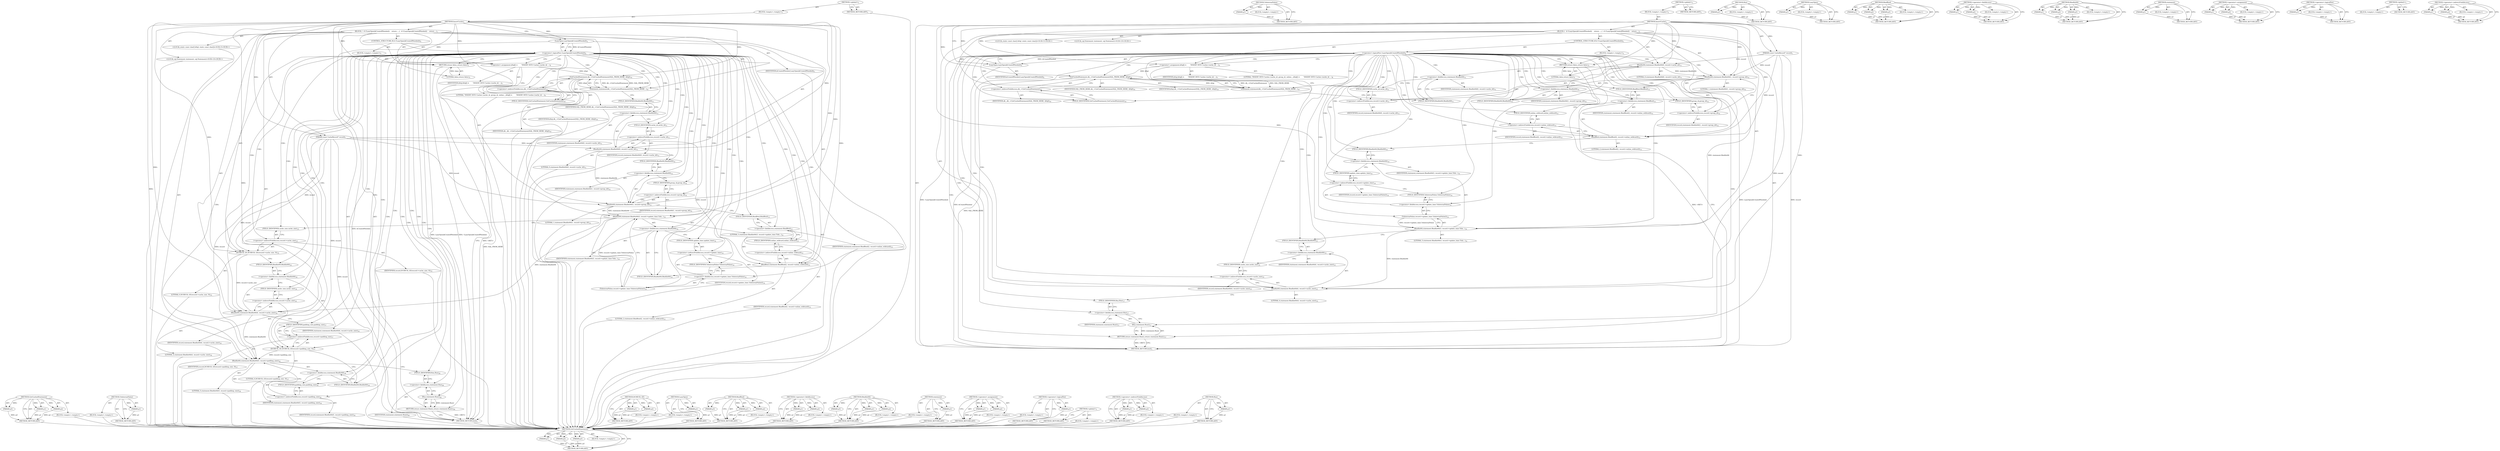 digraph "Run" {
vulnerable_124 [label=<(METHOD,GetCachedStatement)>];
vulnerable_125 [label=<(PARAM,p1)>];
vulnerable_126 [label=<(PARAM,p2)>];
vulnerable_127 [label=<(PARAM,p3)>];
vulnerable_128 [label=<(BLOCK,&lt;empty&gt;,&lt;empty&gt;)>];
vulnerable_129 [label=<(METHOD_RETURN,ANY)>];
vulnerable_152 [label=<(METHOD,ToInternalValue)>];
vulnerable_153 [label=<(PARAM,p1)>];
vulnerable_154 [label=<(BLOCK,&lt;empty&gt;,&lt;empty&gt;)>];
vulnerable_155 [label=<(METHOD_RETURN,ANY)>];
vulnerable_6 [label=<(METHOD,&lt;global&gt;)<SUB>1</SUB>>];
vulnerable_7 [label=<(BLOCK,&lt;empty&gt;,&lt;empty&gt;)<SUB>1</SUB>>];
vulnerable_8 [label=<(METHOD,InsertCache)<SUB>1</SUB>>];
vulnerable_9 [label=<(PARAM,const CacheRecord* record)<SUB>1</SUB>>];
vulnerable_10 [label=<(BLOCK,{
  if (!LazyOpen(kCreateIfNeeded))
    return ...,{
  if (!LazyOpen(kCreateIfNeeded))
    return ...)<SUB>1</SUB>>];
vulnerable_11 [label=<(CONTROL_STRUCTURE,IF,if (!LazyOpen(kCreateIfNeeded)))<SUB>2</SUB>>];
vulnerable_12 [label=<(&lt;operator&gt;.logicalNot,!LazyOpen(kCreateIfNeeded))<SUB>2</SUB>>];
vulnerable_13 [label=<(LazyOpen,LazyOpen(kCreateIfNeeded))<SUB>2</SUB>>];
vulnerable_14 [label=<(IDENTIFIER,kCreateIfNeeded,LazyOpen(kCreateIfNeeded))<SUB>2</SUB>>];
vulnerable_15 [label=<(BLOCK,&lt;empty&gt;,&lt;empty&gt;)<SUB>3</SUB>>];
vulnerable_16 [label=<(RETURN,return false;,return false;)<SUB>3</SUB>>];
vulnerable_17 [label=<(LITERAL,false,return false;)<SUB>3</SUB>>];
vulnerable_18 [label="<(LOCAL,static const char[] kSql: static const char[])<SUB>5</SUB>>"];
vulnerable_19 [label=<(&lt;operator&gt;.assignment,kSql[] =
       &quot;INSERT INTO Caches (cache_id, ...)<SUB>5</SUB>>];
vulnerable_20 [label=<(IDENTIFIER,kSql,kSql[] =
       &quot;INSERT INTO Caches (cache_id, ...)<SUB>5</SUB>>];
vulnerable_21 [label=<(LITERAL,&quot;INSERT INTO Caches (cache_id, group_id, online...,kSql[] =
       &quot;INSERT INTO Caches (cache_id, ...)<SUB>6</SUB>>];
vulnerable_22 [label="<(LOCAL,sql.Statement statement: sql.Statement)<SUB>10</SUB>>"];
vulnerable_23 [label=<(statement,statement(db_-&gt;GetCachedStatement(SQL_FROM_HERE...)<SUB>10</SUB>>];
vulnerable_24 [label=<(GetCachedStatement,db_-&gt;GetCachedStatement(SQL_FROM_HERE, kSql))<SUB>10</SUB>>];
vulnerable_25 [label=<(&lt;operator&gt;.indirectFieldAccess,db_-&gt;GetCachedStatement)<SUB>10</SUB>>];
vulnerable_26 [label=<(IDENTIFIER,db_,db_-&gt;GetCachedStatement(SQL_FROM_HERE, kSql))<SUB>10</SUB>>];
vulnerable_27 [label=<(FIELD_IDENTIFIER,GetCachedStatement,GetCachedStatement)<SUB>10</SUB>>];
vulnerable_28 [label=<(IDENTIFIER,SQL_FROM_HERE,db_-&gt;GetCachedStatement(SQL_FROM_HERE, kSql))<SUB>10</SUB>>];
vulnerable_29 [label=<(IDENTIFIER,kSql,db_-&gt;GetCachedStatement(SQL_FROM_HERE, kSql))<SUB>10</SUB>>];
vulnerable_30 [label=<(BindInt64,statement.BindInt64(0, record-&gt;cache_id))<SUB>11</SUB>>];
vulnerable_31 [label=<(&lt;operator&gt;.fieldAccess,statement.BindInt64)<SUB>11</SUB>>];
vulnerable_32 [label=<(IDENTIFIER,statement,statement.BindInt64(0, record-&gt;cache_id))<SUB>11</SUB>>];
vulnerable_33 [label=<(FIELD_IDENTIFIER,BindInt64,BindInt64)<SUB>11</SUB>>];
vulnerable_34 [label=<(LITERAL,0,statement.BindInt64(0, record-&gt;cache_id))<SUB>11</SUB>>];
vulnerable_35 [label=<(&lt;operator&gt;.indirectFieldAccess,record-&gt;cache_id)<SUB>11</SUB>>];
vulnerable_36 [label=<(IDENTIFIER,record,statement.BindInt64(0, record-&gt;cache_id))<SUB>11</SUB>>];
vulnerable_37 [label=<(FIELD_IDENTIFIER,cache_id,cache_id)<SUB>11</SUB>>];
vulnerable_38 [label=<(BindInt64,statement.BindInt64(1, record-&gt;group_id))<SUB>12</SUB>>];
vulnerable_39 [label=<(&lt;operator&gt;.fieldAccess,statement.BindInt64)<SUB>12</SUB>>];
vulnerable_40 [label=<(IDENTIFIER,statement,statement.BindInt64(1, record-&gt;group_id))<SUB>12</SUB>>];
vulnerable_41 [label=<(FIELD_IDENTIFIER,BindInt64,BindInt64)<SUB>12</SUB>>];
vulnerable_42 [label=<(LITERAL,1,statement.BindInt64(1, record-&gt;group_id))<SUB>12</SUB>>];
vulnerable_43 [label=<(&lt;operator&gt;.indirectFieldAccess,record-&gt;group_id)<SUB>12</SUB>>];
vulnerable_44 [label=<(IDENTIFIER,record,statement.BindInt64(1, record-&gt;group_id))<SUB>12</SUB>>];
vulnerable_45 [label=<(FIELD_IDENTIFIER,group_id,group_id)<SUB>12</SUB>>];
vulnerable_46 [label=<(BindBool,statement.BindBool(2, record-&gt;online_wildcard))<SUB>13</SUB>>];
vulnerable_47 [label=<(&lt;operator&gt;.fieldAccess,statement.BindBool)<SUB>13</SUB>>];
vulnerable_48 [label=<(IDENTIFIER,statement,statement.BindBool(2, record-&gt;online_wildcard))<SUB>13</SUB>>];
vulnerable_49 [label=<(FIELD_IDENTIFIER,BindBool,BindBool)<SUB>13</SUB>>];
vulnerable_50 [label=<(LITERAL,2,statement.BindBool(2, record-&gt;online_wildcard))<SUB>13</SUB>>];
vulnerable_51 [label=<(&lt;operator&gt;.indirectFieldAccess,record-&gt;online_wildcard)<SUB>13</SUB>>];
vulnerable_52 [label=<(IDENTIFIER,record,statement.BindBool(2, record-&gt;online_wildcard))<SUB>13</SUB>>];
vulnerable_53 [label=<(FIELD_IDENTIFIER,online_wildcard,online_wildcard)<SUB>13</SUB>>];
vulnerable_54 [label=<(BindInt64,statement.BindInt64(3, record-&gt;update_time.ToIn...)<SUB>14</SUB>>];
vulnerable_55 [label=<(&lt;operator&gt;.fieldAccess,statement.BindInt64)<SUB>14</SUB>>];
vulnerable_56 [label=<(IDENTIFIER,statement,statement.BindInt64(3, record-&gt;update_time.ToIn...)<SUB>14</SUB>>];
vulnerable_57 [label=<(FIELD_IDENTIFIER,BindInt64,BindInt64)<SUB>14</SUB>>];
vulnerable_58 [label=<(LITERAL,3,statement.BindInt64(3, record-&gt;update_time.ToIn...)<SUB>14</SUB>>];
vulnerable_59 [label=<(ToInternalValue,record-&gt;update_time.ToInternalValue())<SUB>14</SUB>>];
vulnerable_60 [label=<(&lt;operator&gt;.fieldAccess,record-&gt;update_time.ToInternalValue)<SUB>14</SUB>>];
vulnerable_61 [label=<(&lt;operator&gt;.indirectFieldAccess,record-&gt;update_time)<SUB>14</SUB>>];
vulnerable_62 [label=<(IDENTIFIER,record,record-&gt;update_time.ToInternalValue())<SUB>14</SUB>>];
vulnerable_63 [label=<(FIELD_IDENTIFIER,update_time,update_time)<SUB>14</SUB>>];
vulnerable_64 [label=<(FIELD_IDENTIFIER,ToInternalValue,ToInternalValue)<SUB>14</SUB>>];
vulnerable_65 [label=<(BindInt64,statement.BindInt64(4, record-&gt;cache_size))<SUB>15</SUB>>];
vulnerable_66 [label=<(&lt;operator&gt;.fieldAccess,statement.BindInt64)<SUB>15</SUB>>];
vulnerable_67 [label=<(IDENTIFIER,statement,statement.BindInt64(4, record-&gt;cache_size))<SUB>15</SUB>>];
vulnerable_68 [label=<(FIELD_IDENTIFIER,BindInt64,BindInt64)<SUB>15</SUB>>];
vulnerable_69 [label=<(LITERAL,4,statement.BindInt64(4, record-&gt;cache_size))<SUB>15</SUB>>];
vulnerable_70 [label=<(&lt;operator&gt;.indirectFieldAccess,record-&gt;cache_size)<SUB>15</SUB>>];
vulnerable_71 [label=<(IDENTIFIER,record,statement.BindInt64(4, record-&gt;cache_size))<SUB>15</SUB>>];
vulnerable_72 [label=<(FIELD_IDENTIFIER,cache_size,cache_size)<SUB>15</SUB>>];
vulnerable_73 [label=<(RETURN,return statement.Run();,return statement.Run();)<SUB>17</SUB>>];
vulnerable_74 [label=<(Run,statement.Run())<SUB>17</SUB>>];
vulnerable_75 [label=<(&lt;operator&gt;.fieldAccess,statement.Run)<SUB>17</SUB>>];
vulnerable_76 [label=<(IDENTIFIER,statement,statement.Run())<SUB>17</SUB>>];
vulnerable_77 [label=<(FIELD_IDENTIFIER,Run,Run)<SUB>17</SUB>>];
vulnerable_78 [label=<(METHOD_RETURN,bool)<SUB>1</SUB>>];
vulnerable_80 [label=<(METHOD_RETURN,ANY)<SUB>1</SUB>>];
vulnerable_156 [label=<(METHOD,Run)>];
vulnerable_157 [label=<(PARAM,p1)>];
vulnerable_158 [label=<(BLOCK,&lt;empty&gt;,&lt;empty&gt;)>];
vulnerable_159 [label=<(METHOD_RETURN,ANY)>];
vulnerable_111 [label=<(METHOD,LazyOpen)>];
vulnerable_112 [label=<(PARAM,p1)>];
vulnerable_113 [label=<(BLOCK,&lt;empty&gt;,&lt;empty&gt;)>];
vulnerable_114 [label=<(METHOD_RETURN,ANY)>];
vulnerable_146 [label=<(METHOD,BindBool)>];
vulnerable_147 [label=<(PARAM,p1)>];
vulnerable_148 [label=<(PARAM,p2)>];
vulnerable_149 [label=<(PARAM,p3)>];
vulnerable_150 [label=<(BLOCK,&lt;empty&gt;,&lt;empty&gt;)>];
vulnerable_151 [label=<(METHOD_RETURN,ANY)>];
vulnerable_141 [label=<(METHOD,&lt;operator&gt;.fieldAccess)>];
vulnerable_142 [label=<(PARAM,p1)>];
vulnerable_143 [label=<(PARAM,p2)>];
vulnerable_144 [label=<(BLOCK,&lt;empty&gt;,&lt;empty&gt;)>];
vulnerable_145 [label=<(METHOD_RETURN,ANY)>];
vulnerable_135 [label=<(METHOD,BindInt64)>];
vulnerable_136 [label=<(PARAM,p1)>];
vulnerable_137 [label=<(PARAM,p2)>];
vulnerable_138 [label=<(PARAM,p3)>];
vulnerable_139 [label=<(BLOCK,&lt;empty&gt;,&lt;empty&gt;)>];
vulnerable_140 [label=<(METHOD_RETURN,ANY)>];
vulnerable_120 [label=<(METHOD,statement)>];
vulnerable_121 [label=<(PARAM,p1)>];
vulnerable_122 [label=<(BLOCK,&lt;empty&gt;,&lt;empty&gt;)>];
vulnerable_123 [label=<(METHOD_RETURN,ANY)>];
vulnerable_115 [label=<(METHOD,&lt;operator&gt;.assignment)>];
vulnerable_116 [label=<(PARAM,p1)>];
vulnerable_117 [label=<(PARAM,p2)>];
vulnerable_118 [label=<(BLOCK,&lt;empty&gt;,&lt;empty&gt;)>];
vulnerable_119 [label=<(METHOD_RETURN,ANY)>];
vulnerable_107 [label=<(METHOD,&lt;operator&gt;.logicalNot)>];
vulnerable_108 [label=<(PARAM,p1)>];
vulnerable_109 [label=<(BLOCK,&lt;empty&gt;,&lt;empty&gt;)>];
vulnerable_110 [label=<(METHOD_RETURN,ANY)>];
vulnerable_101 [label=<(METHOD,&lt;global&gt;)<SUB>1</SUB>>];
vulnerable_102 [label=<(BLOCK,&lt;empty&gt;,&lt;empty&gt;)>];
vulnerable_103 [label=<(METHOD_RETURN,ANY)>];
vulnerable_130 [label=<(METHOD,&lt;operator&gt;.indirectFieldAccess)>];
vulnerable_131 [label=<(PARAM,p1)>];
vulnerable_132 [label=<(PARAM,p2)>];
vulnerable_133 [label=<(BLOCK,&lt;empty&gt;,&lt;empty&gt;)>];
vulnerable_134 [label=<(METHOD_RETURN,ANY)>];
fixed_142 [label=<(METHOD,GetCachedStatement)>];
fixed_143 [label=<(PARAM,p1)>];
fixed_144 [label=<(PARAM,p2)>];
fixed_145 [label=<(PARAM,p3)>];
fixed_146 [label=<(BLOCK,&lt;empty&gt;,&lt;empty&gt;)>];
fixed_147 [label=<(METHOD_RETURN,ANY)>];
fixed_170 [label=<(METHOD,ToInternalValue)>];
fixed_171 [label=<(PARAM,p1)>];
fixed_172 [label=<(BLOCK,&lt;empty&gt;,&lt;empty&gt;)>];
fixed_173 [label=<(METHOD_RETURN,ANY)>];
fixed_6 [label=<(METHOD,&lt;global&gt;)<SUB>1</SUB>>];
fixed_7 [label=<(BLOCK,&lt;empty&gt;,&lt;empty&gt;)<SUB>1</SUB>>];
fixed_8 [label=<(METHOD,InsertCache)<SUB>1</SUB>>];
fixed_9 [label=<(PARAM,const CacheRecord* record)<SUB>1</SUB>>];
fixed_10 [label=<(BLOCK,{
  if (!LazyOpen(kCreateIfNeeded))
    return ...,{
  if (!LazyOpen(kCreateIfNeeded))
    return ...)<SUB>1</SUB>>];
fixed_11 [label=<(CONTROL_STRUCTURE,IF,if (!LazyOpen(kCreateIfNeeded)))<SUB>2</SUB>>];
fixed_12 [label=<(&lt;operator&gt;.logicalNot,!LazyOpen(kCreateIfNeeded))<SUB>2</SUB>>];
fixed_13 [label=<(LazyOpen,LazyOpen(kCreateIfNeeded))<SUB>2</SUB>>];
fixed_14 [label=<(IDENTIFIER,kCreateIfNeeded,LazyOpen(kCreateIfNeeded))<SUB>2</SUB>>];
fixed_15 [label=<(BLOCK,&lt;empty&gt;,&lt;empty&gt;)<SUB>3</SUB>>];
fixed_16 [label=<(RETURN,return false;,return false;)<SUB>3</SUB>>];
fixed_17 [label=<(LITERAL,false,return false;)<SUB>3</SUB>>];
fixed_18 [label="<(LOCAL,static const char[] kSql: static const char[])<SUB>5</SUB>>"];
fixed_19 [label=<(&lt;operator&gt;.assignment,kSql[] =
       &quot;INSERT INTO Caches (cache_id, ...)<SUB>5</SUB>>];
fixed_20 [label=<(IDENTIFIER,kSql,kSql[] =
       &quot;INSERT INTO Caches (cache_id, ...)<SUB>5</SUB>>];
fixed_21 [label=<(LITERAL,&quot;INSERT INTO Caches (cache_id, group_id, online...,kSql[] =
       &quot;INSERT INTO Caches (cache_id, ...)<SUB>6</SUB>>];
fixed_22 [label="<(LOCAL,sql.Statement statement: sql.Statement)<SUB>10</SUB>>"];
fixed_23 [label=<(statement,statement(db_-&gt;GetCachedStatement(SQL_FROM_HERE...)<SUB>10</SUB>>];
fixed_24 [label=<(GetCachedStatement,db_-&gt;GetCachedStatement(SQL_FROM_HERE, kSql))<SUB>10</SUB>>];
fixed_25 [label=<(&lt;operator&gt;.indirectFieldAccess,db_-&gt;GetCachedStatement)<SUB>10</SUB>>];
fixed_26 [label=<(IDENTIFIER,db_,db_-&gt;GetCachedStatement(SQL_FROM_HERE, kSql))<SUB>10</SUB>>];
fixed_27 [label=<(FIELD_IDENTIFIER,GetCachedStatement,GetCachedStatement)<SUB>10</SUB>>];
fixed_28 [label=<(IDENTIFIER,SQL_FROM_HERE,db_-&gt;GetCachedStatement(SQL_FROM_HERE, kSql))<SUB>10</SUB>>];
fixed_29 [label=<(IDENTIFIER,kSql,db_-&gt;GetCachedStatement(SQL_FROM_HERE, kSql))<SUB>10</SUB>>];
fixed_30 [label=<(BindInt64,statement.BindInt64(0, record-&gt;cache_id))<SUB>11</SUB>>];
fixed_31 [label=<(&lt;operator&gt;.fieldAccess,statement.BindInt64)<SUB>11</SUB>>];
fixed_32 [label=<(IDENTIFIER,statement,statement.BindInt64(0, record-&gt;cache_id))<SUB>11</SUB>>];
fixed_33 [label=<(FIELD_IDENTIFIER,BindInt64,BindInt64)<SUB>11</SUB>>];
fixed_34 [label=<(LITERAL,0,statement.BindInt64(0, record-&gt;cache_id))<SUB>11</SUB>>];
fixed_35 [label=<(&lt;operator&gt;.indirectFieldAccess,record-&gt;cache_id)<SUB>11</SUB>>];
fixed_36 [label=<(IDENTIFIER,record,statement.BindInt64(0, record-&gt;cache_id))<SUB>11</SUB>>];
fixed_37 [label=<(FIELD_IDENTIFIER,cache_id,cache_id)<SUB>11</SUB>>];
fixed_38 [label=<(BindInt64,statement.BindInt64(1, record-&gt;group_id))<SUB>12</SUB>>];
fixed_39 [label=<(&lt;operator&gt;.fieldAccess,statement.BindInt64)<SUB>12</SUB>>];
fixed_40 [label=<(IDENTIFIER,statement,statement.BindInt64(1, record-&gt;group_id))<SUB>12</SUB>>];
fixed_41 [label=<(FIELD_IDENTIFIER,BindInt64,BindInt64)<SUB>12</SUB>>];
fixed_42 [label=<(LITERAL,1,statement.BindInt64(1, record-&gt;group_id))<SUB>12</SUB>>];
fixed_43 [label=<(&lt;operator&gt;.indirectFieldAccess,record-&gt;group_id)<SUB>12</SUB>>];
fixed_44 [label=<(IDENTIFIER,record,statement.BindInt64(1, record-&gt;group_id))<SUB>12</SUB>>];
fixed_45 [label=<(FIELD_IDENTIFIER,group_id,group_id)<SUB>12</SUB>>];
fixed_46 [label=<(BindBool,statement.BindBool(2, record-&gt;online_wildcard))<SUB>13</SUB>>];
fixed_47 [label=<(&lt;operator&gt;.fieldAccess,statement.BindBool)<SUB>13</SUB>>];
fixed_48 [label=<(IDENTIFIER,statement,statement.BindBool(2, record-&gt;online_wildcard))<SUB>13</SUB>>];
fixed_49 [label=<(FIELD_IDENTIFIER,BindBool,BindBool)<SUB>13</SUB>>];
fixed_50 [label=<(LITERAL,2,statement.BindBool(2, record-&gt;online_wildcard))<SUB>13</SUB>>];
fixed_51 [label=<(&lt;operator&gt;.indirectFieldAccess,record-&gt;online_wildcard)<SUB>13</SUB>>];
fixed_52 [label=<(IDENTIFIER,record,statement.BindBool(2, record-&gt;online_wildcard))<SUB>13</SUB>>];
fixed_53 [label=<(FIELD_IDENTIFIER,online_wildcard,online_wildcard)<SUB>13</SUB>>];
fixed_54 [label=<(BindInt64,statement.BindInt64(3, record-&gt;update_time.ToIn...)<SUB>14</SUB>>];
fixed_55 [label=<(&lt;operator&gt;.fieldAccess,statement.BindInt64)<SUB>14</SUB>>];
fixed_56 [label=<(IDENTIFIER,statement,statement.BindInt64(3, record-&gt;update_time.ToIn...)<SUB>14</SUB>>];
fixed_57 [label=<(FIELD_IDENTIFIER,BindInt64,BindInt64)<SUB>14</SUB>>];
fixed_58 [label=<(LITERAL,3,statement.BindInt64(3, record-&gt;update_time.ToIn...)<SUB>14</SUB>>];
fixed_59 [label=<(ToInternalValue,record-&gt;update_time.ToInternalValue())<SUB>14</SUB>>];
fixed_60 [label=<(&lt;operator&gt;.fieldAccess,record-&gt;update_time.ToInternalValue)<SUB>14</SUB>>];
fixed_61 [label=<(&lt;operator&gt;.indirectFieldAccess,record-&gt;update_time)<SUB>14</SUB>>];
fixed_62 [label=<(IDENTIFIER,record,record-&gt;update_time.ToInternalValue())<SUB>14</SUB>>];
fixed_63 [label=<(FIELD_IDENTIFIER,update_time,update_time)<SUB>14</SUB>>];
fixed_64 [label=<(FIELD_IDENTIFIER,ToInternalValue,ToInternalValue)<SUB>14</SUB>>];
fixed_65 [label=<(DCHECK_GE,DCHECK_GE(record-&gt;cache_size, 0))<SUB>15</SUB>>];
fixed_66 [label=<(&lt;operator&gt;.indirectFieldAccess,record-&gt;cache_size)<SUB>15</SUB>>];
fixed_67 [label=<(IDENTIFIER,record,DCHECK_GE(record-&gt;cache_size, 0))<SUB>15</SUB>>];
fixed_68 [label=<(FIELD_IDENTIFIER,cache_size,cache_size)<SUB>15</SUB>>];
fixed_69 [label=<(LITERAL,0,DCHECK_GE(record-&gt;cache_size, 0))<SUB>15</SUB>>];
fixed_70 [label=<(BindInt64,statement.BindInt64(4, record-&gt;cache_size))<SUB>16</SUB>>];
fixed_71 [label=<(&lt;operator&gt;.fieldAccess,statement.BindInt64)<SUB>16</SUB>>];
fixed_72 [label=<(IDENTIFIER,statement,statement.BindInt64(4, record-&gt;cache_size))<SUB>16</SUB>>];
fixed_73 [label=<(FIELD_IDENTIFIER,BindInt64,BindInt64)<SUB>16</SUB>>];
fixed_74 [label=<(LITERAL,4,statement.BindInt64(4, record-&gt;cache_size))<SUB>16</SUB>>];
fixed_75 [label=<(&lt;operator&gt;.indirectFieldAccess,record-&gt;cache_size)<SUB>16</SUB>>];
fixed_76 [label=<(IDENTIFIER,record,statement.BindInt64(4, record-&gt;cache_size))<SUB>16</SUB>>];
fixed_77 [label=<(FIELD_IDENTIFIER,cache_size,cache_size)<SUB>16</SUB>>];
fixed_78 [label=<(DCHECK_GE,DCHECK_GE(record-&gt;padding_size, 0))<SUB>17</SUB>>];
fixed_79 [label=<(&lt;operator&gt;.indirectFieldAccess,record-&gt;padding_size)<SUB>17</SUB>>];
fixed_80 [label=<(IDENTIFIER,record,DCHECK_GE(record-&gt;padding_size, 0))<SUB>17</SUB>>];
fixed_81 [label=<(FIELD_IDENTIFIER,padding_size,padding_size)<SUB>17</SUB>>];
fixed_82 [label=<(LITERAL,0,DCHECK_GE(record-&gt;padding_size, 0))<SUB>17</SUB>>];
fixed_83 [label=<(BindInt64,statement.BindInt64(5, record-&gt;padding_size))<SUB>18</SUB>>];
fixed_84 [label=<(&lt;operator&gt;.fieldAccess,statement.BindInt64)<SUB>18</SUB>>];
fixed_85 [label=<(IDENTIFIER,statement,statement.BindInt64(5, record-&gt;padding_size))<SUB>18</SUB>>];
fixed_86 [label=<(FIELD_IDENTIFIER,BindInt64,BindInt64)<SUB>18</SUB>>];
fixed_87 [label=<(LITERAL,5,statement.BindInt64(5, record-&gt;padding_size))<SUB>18</SUB>>];
fixed_88 [label=<(&lt;operator&gt;.indirectFieldAccess,record-&gt;padding_size)<SUB>18</SUB>>];
fixed_89 [label=<(IDENTIFIER,record,statement.BindInt64(5, record-&gt;padding_size))<SUB>18</SUB>>];
fixed_90 [label=<(FIELD_IDENTIFIER,padding_size,padding_size)<SUB>18</SUB>>];
fixed_91 [label=<(RETURN,return statement.Run();,return statement.Run();)<SUB>20</SUB>>];
fixed_92 [label=<(Run,statement.Run())<SUB>20</SUB>>];
fixed_93 [label=<(&lt;operator&gt;.fieldAccess,statement.Run)<SUB>20</SUB>>];
fixed_94 [label=<(IDENTIFIER,statement,statement.Run())<SUB>20</SUB>>];
fixed_95 [label=<(FIELD_IDENTIFIER,Run,Run)<SUB>20</SUB>>];
fixed_96 [label=<(METHOD_RETURN,bool)<SUB>1</SUB>>];
fixed_98 [label=<(METHOD_RETURN,ANY)<SUB>1</SUB>>];
fixed_174 [label=<(METHOD,DCHECK_GE)>];
fixed_175 [label=<(PARAM,p1)>];
fixed_176 [label=<(PARAM,p2)>];
fixed_177 [label=<(BLOCK,&lt;empty&gt;,&lt;empty&gt;)>];
fixed_178 [label=<(METHOD_RETURN,ANY)>];
fixed_129 [label=<(METHOD,LazyOpen)>];
fixed_130 [label=<(PARAM,p1)>];
fixed_131 [label=<(BLOCK,&lt;empty&gt;,&lt;empty&gt;)>];
fixed_132 [label=<(METHOD_RETURN,ANY)>];
fixed_164 [label=<(METHOD,BindBool)>];
fixed_165 [label=<(PARAM,p1)>];
fixed_166 [label=<(PARAM,p2)>];
fixed_167 [label=<(PARAM,p3)>];
fixed_168 [label=<(BLOCK,&lt;empty&gt;,&lt;empty&gt;)>];
fixed_169 [label=<(METHOD_RETURN,ANY)>];
fixed_159 [label=<(METHOD,&lt;operator&gt;.fieldAccess)>];
fixed_160 [label=<(PARAM,p1)>];
fixed_161 [label=<(PARAM,p2)>];
fixed_162 [label=<(BLOCK,&lt;empty&gt;,&lt;empty&gt;)>];
fixed_163 [label=<(METHOD_RETURN,ANY)>];
fixed_153 [label=<(METHOD,BindInt64)>];
fixed_154 [label=<(PARAM,p1)>];
fixed_155 [label=<(PARAM,p2)>];
fixed_156 [label=<(PARAM,p3)>];
fixed_157 [label=<(BLOCK,&lt;empty&gt;,&lt;empty&gt;)>];
fixed_158 [label=<(METHOD_RETURN,ANY)>];
fixed_138 [label=<(METHOD,statement)>];
fixed_139 [label=<(PARAM,p1)>];
fixed_140 [label=<(BLOCK,&lt;empty&gt;,&lt;empty&gt;)>];
fixed_141 [label=<(METHOD_RETURN,ANY)>];
fixed_133 [label=<(METHOD,&lt;operator&gt;.assignment)>];
fixed_134 [label=<(PARAM,p1)>];
fixed_135 [label=<(PARAM,p2)>];
fixed_136 [label=<(BLOCK,&lt;empty&gt;,&lt;empty&gt;)>];
fixed_137 [label=<(METHOD_RETURN,ANY)>];
fixed_125 [label=<(METHOD,&lt;operator&gt;.logicalNot)>];
fixed_126 [label=<(PARAM,p1)>];
fixed_127 [label=<(BLOCK,&lt;empty&gt;,&lt;empty&gt;)>];
fixed_128 [label=<(METHOD_RETURN,ANY)>];
fixed_119 [label=<(METHOD,&lt;global&gt;)<SUB>1</SUB>>];
fixed_120 [label=<(BLOCK,&lt;empty&gt;,&lt;empty&gt;)>];
fixed_121 [label=<(METHOD_RETURN,ANY)>];
fixed_148 [label=<(METHOD,&lt;operator&gt;.indirectFieldAccess)>];
fixed_149 [label=<(PARAM,p1)>];
fixed_150 [label=<(PARAM,p2)>];
fixed_151 [label=<(BLOCK,&lt;empty&gt;,&lt;empty&gt;)>];
fixed_152 [label=<(METHOD_RETURN,ANY)>];
fixed_179 [label=<(METHOD,Run)>];
fixed_180 [label=<(PARAM,p1)>];
fixed_181 [label=<(BLOCK,&lt;empty&gt;,&lt;empty&gt;)>];
fixed_182 [label=<(METHOD_RETURN,ANY)>];
vulnerable_124 -> vulnerable_125  [key=0, label="AST: "];
vulnerable_124 -> vulnerable_125  [key=1, label="DDG: "];
vulnerable_124 -> vulnerable_128  [key=0, label="AST: "];
vulnerable_124 -> vulnerable_126  [key=0, label="AST: "];
vulnerable_124 -> vulnerable_126  [key=1, label="DDG: "];
vulnerable_124 -> vulnerable_129  [key=0, label="AST: "];
vulnerable_124 -> vulnerable_129  [key=1, label="CFG: "];
vulnerable_124 -> vulnerable_127  [key=0, label="AST: "];
vulnerable_124 -> vulnerable_127  [key=1, label="DDG: "];
vulnerable_125 -> vulnerable_129  [key=0, label="DDG: p1"];
vulnerable_126 -> vulnerable_129  [key=0, label="DDG: p2"];
vulnerable_127 -> vulnerable_129  [key=0, label="DDG: p3"];
vulnerable_152 -> vulnerable_153  [key=0, label="AST: "];
vulnerable_152 -> vulnerable_153  [key=1, label="DDG: "];
vulnerable_152 -> vulnerable_154  [key=0, label="AST: "];
vulnerable_152 -> vulnerable_155  [key=0, label="AST: "];
vulnerable_152 -> vulnerable_155  [key=1, label="CFG: "];
vulnerable_153 -> vulnerable_155  [key=0, label="DDG: p1"];
vulnerable_6 -> vulnerable_7  [key=0, label="AST: "];
vulnerable_6 -> vulnerable_80  [key=0, label="AST: "];
vulnerable_6 -> vulnerable_80  [key=1, label="CFG: "];
vulnerable_7 -> vulnerable_8  [key=0, label="AST: "];
vulnerable_8 -> vulnerable_9  [key=0, label="AST: "];
vulnerable_8 -> vulnerable_9  [key=1, label="DDG: "];
vulnerable_8 -> vulnerable_10  [key=0, label="AST: "];
vulnerable_8 -> vulnerable_78  [key=0, label="AST: "];
vulnerable_8 -> vulnerable_13  [key=0, label="CFG: "];
vulnerable_8 -> vulnerable_13  [key=1, label="DDG: "];
vulnerable_8 -> vulnerable_19  [key=0, label="DDG: "];
vulnerable_8 -> vulnerable_30  [key=0, label="DDG: "];
vulnerable_8 -> vulnerable_38  [key=0, label="DDG: "];
vulnerable_8 -> vulnerable_46  [key=0, label="DDG: "];
vulnerable_8 -> vulnerable_54  [key=0, label="DDG: "];
vulnerable_8 -> vulnerable_65  [key=0, label="DDG: "];
vulnerable_8 -> vulnerable_16  [key=0, label="DDG: "];
vulnerable_8 -> vulnerable_24  [key=0, label="DDG: "];
vulnerable_8 -> vulnerable_17  [key=0, label="DDG: "];
vulnerable_9 -> vulnerable_78  [key=0, label="DDG: record"];
vulnerable_9 -> vulnerable_30  [key=0, label="DDG: record"];
vulnerable_9 -> vulnerable_38  [key=0, label="DDG: record"];
vulnerable_9 -> vulnerable_46  [key=0, label="DDG: record"];
vulnerable_9 -> vulnerable_65  [key=0, label="DDG: record"];
vulnerable_10 -> vulnerable_11  [key=0, label="AST: "];
vulnerable_10 -> vulnerable_18  [key=0, label="AST: "];
vulnerable_10 -> vulnerable_19  [key=0, label="AST: "];
vulnerable_10 -> vulnerable_22  [key=0, label="AST: "];
vulnerable_10 -> vulnerable_23  [key=0, label="AST: "];
vulnerable_10 -> vulnerable_30  [key=0, label="AST: "];
vulnerable_10 -> vulnerable_38  [key=0, label="AST: "];
vulnerable_10 -> vulnerable_46  [key=0, label="AST: "];
vulnerable_10 -> vulnerable_54  [key=0, label="AST: "];
vulnerable_10 -> vulnerable_65  [key=0, label="AST: "];
vulnerable_10 -> vulnerable_73  [key=0, label="AST: "];
vulnerable_11 -> vulnerable_12  [key=0, label="AST: "];
vulnerable_11 -> vulnerable_15  [key=0, label="AST: "];
vulnerable_12 -> vulnerable_13  [key=0, label="AST: "];
vulnerable_12 -> vulnerable_16  [key=0, label="CFG: "];
vulnerable_12 -> vulnerable_16  [key=1, label="CDG: "];
vulnerable_12 -> vulnerable_19  [key=0, label="CFG: "];
vulnerable_12 -> vulnerable_19  [key=1, label="CDG: "];
vulnerable_12 -> vulnerable_78  [key=0, label="DDG: LazyOpen(kCreateIfNeeded)"];
vulnerable_12 -> vulnerable_78  [key=1, label="DDG: !LazyOpen(kCreateIfNeeded)"];
vulnerable_12 -> vulnerable_47  [key=0, label="CDG: "];
vulnerable_12 -> vulnerable_30  [key=0, label="CDG: "];
vulnerable_12 -> vulnerable_68  [key=0, label="CDG: "];
vulnerable_12 -> vulnerable_49  [key=0, label="CDG: "];
vulnerable_12 -> vulnerable_60  [key=0, label="CDG: "];
vulnerable_12 -> vulnerable_73  [key=0, label="CDG: "];
vulnerable_12 -> vulnerable_77  [key=0, label="CDG: "];
vulnerable_12 -> vulnerable_64  [key=0, label="CDG: "];
vulnerable_12 -> vulnerable_51  [key=0, label="CDG: "];
vulnerable_12 -> vulnerable_57  [key=0, label="CDG: "];
vulnerable_12 -> vulnerable_66  [key=0, label="CDG: "];
vulnerable_12 -> vulnerable_75  [key=0, label="CDG: "];
vulnerable_12 -> vulnerable_37  [key=0, label="CDG: "];
vulnerable_12 -> vulnerable_46  [key=0, label="CDG: "];
vulnerable_12 -> vulnerable_38  [key=0, label="CDG: "];
vulnerable_12 -> vulnerable_25  [key=0, label="CDG: "];
vulnerable_12 -> vulnerable_72  [key=0, label="CDG: "];
vulnerable_12 -> vulnerable_74  [key=0, label="CDG: "];
vulnerable_12 -> vulnerable_45  [key=0, label="CDG: "];
vulnerable_12 -> vulnerable_27  [key=0, label="CDG: "];
vulnerable_12 -> vulnerable_65  [key=0, label="CDG: "];
vulnerable_12 -> vulnerable_59  [key=0, label="CDG: "];
vulnerable_12 -> vulnerable_35  [key=0, label="CDG: "];
vulnerable_12 -> vulnerable_54  [key=0, label="CDG: "];
vulnerable_12 -> vulnerable_43  [key=0, label="CDG: "];
vulnerable_12 -> vulnerable_24  [key=0, label="CDG: "];
vulnerable_12 -> vulnerable_33  [key=0, label="CDG: "];
vulnerable_12 -> vulnerable_61  [key=0, label="CDG: "];
vulnerable_12 -> vulnerable_23  [key=0, label="CDG: "];
vulnerable_12 -> vulnerable_53  [key=0, label="CDG: "];
vulnerable_12 -> vulnerable_41  [key=0, label="CDG: "];
vulnerable_12 -> vulnerable_70  [key=0, label="CDG: "];
vulnerable_12 -> vulnerable_63  [key=0, label="CDG: "];
vulnerable_12 -> vulnerable_55  [key=0, label="CDG: "];
vulnerable_12 -> vulnerable_39  [key=0, label="CDG: "];
vulnerable_12 -> vulnerable_31  [key=0, label="CDG: "];
vulnerable_13 -> vulnerable_14  [key=0, label="AST: "];
vulnerable_13 -> vulnerable_12  [key=0, label="CFG: "];
vulnerable_13 -> vulnerable_12  [key=1, label="DDG: kCreateIfNeeded"];
vulnerable_13 -> vulnerable_78  [key=0, label="DDG: kCreateIfNeeded"];
vulnerable_15 -> vulnerable_16  [key=0, label="AST: "];
vulnerable_16 -> vulnerable_17  [key=0, label="AST: "];
vulnerable_16 -> vulnerable_78  [key=0, label="CFG: "];
vulnerable_16 -> vulnerable_78  [key=1, label="DDG: &lt;RET&gt;"];
vulnerable_17 -> vulnerable_16  [key=0, label="DDG: false"];
vulnerable_19 -> vulnerable_20  [key=0, label="AST: "];
vulnerable_19 -> vulnerable_21  [key=0, label="AST: "];
vulnerable_19 -> vulnerable_27  [key=0, label="CFG: "];
vulnerable_19 -> vulnerable_24  [key=0, label="DDG: kSql"];
vulnerable_23 -> vulnerable_24  [key=0, label="AST: "];
vulnerable_23 -> vulnerable_33  [key=0, label="CFG: "];
vulnerable_24 -> vulnerable_25  [key=0, label="AST: "];
vulnerable_24 -> vulnerable_28  [key=0, label="AST: "];
vulnerable_24 -> vulnerable_29  [key=0, label="AST: "];
vulnerable_24 -> vulnerable_23  [key=0, label="CFG: "];
vulnerable_24 -> vulnerable_23  [key=1, label="DDG: db_-&gt;GetCachedStatement"];
vulnerable_24 -> vulnerable_23  [key=2, label="DDG: SQL_FROM_HERE"];
vulnerable_24 -> vulnerable_23  [key=3, label="DDG: kSql"];
vulnerable_24 -> vulnerable_78  [key=0, label="DDG: SQL_FROM_HERE"];
vulnerable_25 -> vulnerable_26  [key=0, label="AST: "];
vulnerable_25 -> vulnerable_27  [key=0, label="AST: "];
vulnerable_25 -> vulnerable_24  [key=0, label="CFG: "];
vulnerable_27 -> vulnerable_25  [key=0, label="CFG: "];
vulnerable_30 -> vulnerable_31  [key=0, label="AST: "];
vulnerable_30 -> vulnerable_34  [key=0, label="AST: "];
vulnerable_30 -> vulnerable_35  [key=0, label="AST: "];
vulnerable_30 -> vulnerable_41  [key=0, label="CFG: "];
vulnerable_30 -> vulnerable_38  [key=0, label="DDG: statement.BindInt64"];
vulnerable_31 -> vulnerable_32  [key=0, label="AST: "];
vulnerable_31 -> vulnerable_33  [key=0, label="AST: "];
vulnerable_31 -> vulnerable_37  [key=0, label="CFG: "];
vulnerable_33 -> vulnerable_31  [key=0, label="CFG: "];
vulnerable_35 -> vulnerable_36  [key=0, label="AST: "];
vulnerable_35 -> vulnerable_37  [key=0, label="AST: "];
vulnerable_35 -> vulnerable_30  [key=0, label="CFG: "];
vulnerable_37 -> vulnerable_35  [key=0, label="CFG: "];
vulnerable_38 -> vulnerable_39  [key=0, label="AST: "];
vulnerable_38 -> vulnerable_42  [key=0, label="AST: "];
vulnerable_38 -> vulnerable_43  [key=0, label="AST: "];
vulnerable_38 -> vulnerable_49  [key=0, label="CFG: "];
vulnerable_38 -> vulnerable_54  [key=0, label="DDG: statement.BindInt64"];
vulnerable_39 -> vulnerable_40  [key=0, label="AST: "];
vulnerable_39 -> vulnerable_41  [key=0, label="AST: "];
vulnerable_39 -> vulnerable_45  [key=0, label="CFG: "];
vulnerable_41 -> vulnerable_39  [key=0, label="CFG: "];
vulnerable_43 -> vulnerable_44  [key=0, label="AST: "];
vulnerable_43 -> vulnerable_45  [key=0, label="AST: "];
vulnerable_43 -> vulnerable_38  [key=0, label="CFG: "];
vulnerable_45 -> vulnerable_43  [key=0, label="CFG: "];
vulnerable_46 -> vulnerable_47  [key=0, label="AST: "];
vulnerable_46 -> vulnerable_50  [key=0, label="AST: "];
vulnerable_46 -> vulnerable_51  [key=0, label="AST: "];
vulnerable_46 -> vulnerable_57  [key=0, label="CFG: "];
vulnerable_47 -> vulnerable_48  [key=0, label="AST: "];
vulnerable_47 -> vulnerable_49  [key=0, label="AST: "];
vulnerable_47 -> vulnerable_53  [key=0, label="CFG: "];
vulnerable_49 -> vulnerable_47  [key=0, label="CFG: "];
vulnerable_51 -> vulnerable_52  [key=0, label="AST: "];
vulnerable_51 -> vulnerable_53  [key=0, label="AST: "];
vulnerable_51 -> vulnerable_46  [key=0, label="CFG: "];
vulnerable_53 -> vulnerable_51  [key=0, label="CFG: "];
vulnerable_54 -> vulnerable_55  [key=0, label="AST: "];
vulnerable_54 -> vulnerable_58  [key=0, label="AST: "];
vulnerable_54 -> vulnerable_59  [key=0, label="AST: "];
vulnerable_54 -> vulnerable_68  [key=0, label="CFG: "];
vulnerable_54 -> vulnerable_65  [key=0, label="DDG: statement.BindInt64"];
vulnerable_55 -> vulnerable_56  [key=0, label="AST: "];
vulnerable_55 -> vulnerable_57  [key=0, label="AST: "];
vulnerable_55 -> vulnerable_63  [key=0, label="CFG: "];
vulnerable_57 -> vulnerable_55  [key=0, label="CFG: "];
vulnerable_59 -> vulnerable_60  [key=0, label="AST: "];
vulnerable_59 -> vulnerable_54  [key=0, label="CFG: "];
vulnerable_59 -> vulnerable_54  [key=1, label="DDG: record-&gt;update_time.ToInternalValue"];
vulnerable_60 -> vulnerable_61  [key=0, label="AST: "];
vulnerable_60 -> vulnerable_64  [key=0, label="AST: "];
vulnerable_60 -> vulnerable_59  [key=0, label="CFG: "];
vulnerable_61 -> vulnerable_62  [key=0, label="AST: "];
vulnerable_61 -> vulnerable_63  [key=0, label="AST: "];
vulnerable_61 -> vulnerable_64  [key=0, label="CFG: "];
vulnerable_63 -> vulnerable_61  [key=0, label="CFG: "];
vulnerable_64 -> vulnerable_60  [key=0, label="CFG: "];
vulnerable_65 -> vulnerable_66  [key=0, label="AST: "];
vulnerable_65 -> vulnerable_69  [key=0, label="AST: "];
vulnerable_65 -> vulnerable_70  [key=0, label="AST: "];
vulnerable_65 -> vulnerable_77  [key=0, label="CFG: "];
vulnerable_66 -> vulnerable_67  [key=0, label="AST: "];
vulnerable_66 -> vulnerable_68  [key=0, label="AST: "];
vulnerable_66 -> vulnerable_72  [key=0, label="CFG: "];
vulnerable_68 -> vulnerable_66  [key=0, label="CFG: "];
vulnerable_70 -> vulnerable_71  [key=0, label="AST: "];
vulnerable_70 -> vulnerable_72  [key=0, label="AST: "];
vulnerable_70 -> vulnerable_65  [key=0, label="CFG: "];
vulnerable_72 -> vulnerable_70  [key=0, label="CFG: "];
vulnerable_73 -> vulnerable_74  [key=0, label="AST: "];
vulnerable_73 -> vulnerable_78  [key=0, label="CFG: "];
vulnerable_73 -> vulnerable_78  [key=1, label="DDG: &lt;RET&gt;"];
vulnerable_74 -> vulnerable_75  [key=0, label="AST: "];
vulnerable_74 -> vulnerable_73  [key=0, label="CFG: "];
vulnerable_74 -> vulnerable_73  [key=1, label="DDG: statement.Run()"];
vulnerable_75 -> vulnerable_76  [key=0, label="AST: "];
vulnerable_75 -> vulnerable_77  [key=0, label="AST: "];
vulnerable_75 -> vulnerable_74  [key=0, label="CFG: "];
vulnerable_77 -> vulnerable_75  [key=0, label="CFG: "];
vulnerable_156 -> vulnerable_157  [key=0, label="AST: "];
vulnerable_156 -> vulnerable_157  [key=1, label="DDG: "];
vulnerable_156 -> vulnerable_158  [key=0, label="AST: "];
vulnerable_156 -> vulnerable_159  [key=0, label="AST: "];
vulnerable_156 -> vulnerable_159  [key=1, label="CFG: "];
vulnerable_157 -> vulnerable_159  [key=0, label="DDG: p1"];
vulnerable_111 -> vulnerable_112  [key=0, label="AST: "];
vulnerable_111 -> vulnerable_112  [key=1, label="DDG: "];
vulnerable_111 -> vulnerable_113  [key=0, label="AST: "];
vulnerable_111 -> vulnerable_114  [key=0, label="AST: "];
vulnerable_111 -> vulnerable_114  [key=1, label="CFG: "];
vulnerable_112 -> vulnerable_114  [key=0, label="DDG: p1"];
vulnerable_146 -> vulnerable_147  [key=0, label="AST: "];
vulnerable_146 -> vulnerable_147  [key=1, label="DDG: "];
vulnerable_146 -> vulnerable_150  [key=0, label="AST: "];
vulnerable_146 -> vulnerable_148  [key=0, label="AST: "];
vulnerable_146 -> vulnerable_148  [key=1, label="DDG: "];
vulnerable_146 -> vulnerable_151  [key=0, label="AST: "];
vulnerable_146 -> vulnerable_151  [key=1, label="CFG: "];
vulnerable_146 -> vulnerable_149  [key=0, label="AST: "];
vulnerable_146 -> vulnerable_149  [key=1, label="DDG: "];
vulnerable_147 -> vulnerable_151  [key=0, label="DDG: p1"];
vulnerable_148 -> vulnerable_151  [key=0, label="DDG: p2"];
vulnerable_149 -> vulnerable_151  [key=0, label="DDG: p3"];
vulnerable_141 -> vulnerable_142  [key=0, label="AST: "];
vulnerable_141 -> vulnerable_142  [key=1, label="DDG: "];
vulnerable_141 -> vulnerable_144  [key=0, label="AST: "];
vulnerable_141 -> vulnerable_143  [key=0, label="AST: "];
vulnerable_141 -> vulnerable_143  [key=1, label="DDG: "];
vulnerable_141 -> vulnerable_145  [key=0, label="AST: "];
vulnerable_141 -> vulnerable_145  [key=1, label="CFG: "];
vulnerable_142 -> vulnerable_145  [key=0, label="DDG: p1"];
vulnerable_143 -> vulnerable_145  [key=0, label="DDG: p2"];
vulnerable_135 -> vulnerable_136  [key=0, label="AST: "];
vulnerable_135 -> vulnerable_136  [key=1, label="DDG: "];
vulnerable_135 -> vulnerable_139  [key=0, label="AST: "];
vulnerable_135 -> vulnerable_137  [key=0, label="AST: "];
vulnerable_135 -> vulnerable_137  [key=1, label="DDG: "];
vulnerable_135 -> vulnerable_140  [key=0, label="AST: "];
vulnerable_135 -> vulnerable_140  [key=1, label="CFG: "];
vulnerable_135 -> vulnerable_138  [key=0, label="AST: "];
vulnerable_135 -> vulnerable_138  [key=1, label="DDG: "];
vulnerable_136 -> vulnerable_140  [key=0, label="DDG: p1"];
vulnerable_137 -> vulnerable_140  [key=0, label="DDG: p2"];
vulnerable_138 -> vulnerable_140  [key=0, label="DDG: p3"];
vulnerable_120 -> vulnerable_121  [key=0, label="AST: "];
vulnerable_120 -> vulnerable_121  [key=1, label="DDG: "];
vulnerable_120 -> vulnerable_122  [key=0, label="AST: "];
vulnerable_120 -> vulnerable_123  [key=0, label="AST: "];
vulnerable_120 -> vulnerable_123  [key=1, label="CFG: "];
vulnerable_121 -> vulnerable_123  [key=0, label="DDG: p1"];
vulnerable_115 -> vulnerable_116  [key=0, label="AST: "];
vulnerable_115 -> vulnerable_116  [key=1, label="DDG: "];
vulnerable_115 -> vulnerable_118  [key=0, label="AST: "];
vulnerable_115 -> vulnerable_117  [key=0, label="AST: "];
vulnerable_115 -> vulnerable_117  [key=1, label="DDG: "];
vulnerable_115 -> vulnerable_119  [key=0, label="AST: "];
vulnerable_115 -> vulnerable_119  [key=1, label="CFG: "];
vulnerable_116 -> vulnerable_119  [key=0, label="DDG: p1"];
vulnerable_117 -> vulnerable_119  [key=0, label="DDG: p2"];
vulnerable_107 -> vulnerable_108  [key=0, label="AST: "];
vulnerable_107 -> vulnerable_108  [key=1, label="DDG: "];
vulnerable_107 -> vulnerable_109  [key=0, label="AST: "];
vulnerable_107 -> vulnerable_110  [key=0, label="AST: "];
vulnerable_107 -> vulnerable_110  [key=1, label="CFG: "];
vulnerable_108 -> vulnerable_110  [key=0, label="DDG: p1"];
vulnerable_101 -> vulnerable_102  [key=0, label="AST: "];
vulnerable_101 -> vulnerable_103  [key=0, label="AST: "];
vulnerable_101 -> vulnerable_103  [key=1, label="CFG: "];
vulnerable_130 -> vulnerable_131  [key=0, label="AST: "];
vulnerable_130 -> vulnerable_131  [key=1, label="DDG: "];
vulnerable_130 -> vulnerable_133  [key=0, label="AST: "];
vulnerable_130 -> vulnerable_132  [key=0, label="AST: "];
vulnerable_130 -> vulnerable_132  [key=1, label="DDG: "];
vulnerable_130 -> vulnerable_134  [key=0, label="AST: "];
vulnerable_130 -> vulnerable_134  [key=1, label="CFG: "];
vulnerable_131 -> vulnerable_134  [key=0, label="DDG: p1"];
vulnerable_132 -> vulnerable_134  [key=0, label="DDG: p2"];
fixed_142 -> fixed_143  [key=0, label="AST: "];
fixed_142 -> fixed_143  [key=1, label="DDG: "];
fixed_142 -> fixed_146  [key=0, label="AST: "];
fixed_142 -> fixed_144  [key=0, label="AST: "];
fixed_142 -> fixed_144  [key=1, label="DDG: "];
fixed_142 -> fixed_147  [key=0, label="AST: "];
fixed_142 -> fixed_147  [key=1, label="CFG: "];
fixed_142 -> fixed_145  [key=0, label="AST: "];
fixed_142 -> fixed_145  [key=1, label="DDG: "];
fixed_143 -> fixed_147  [key=0, label="DDG: p1"];
fixed_144 -> fixed_147  [key=0, label="DDG: p2"];
fixed_145 -> fixed_147  [key=0, label="DDG: p3"];
fixed_146 -> vulnerable_124  [key=0];
fixed_147 -> vulnerable_124  [key=0];
fixed_170 -> fixed_171  [key=0, label="AST: "];
fixed_170 -> fixed_171  [key=1, label="DDG: "];
fixed_170 -> fixed_172  [key=0, label="AST: "];
fixed_170 -> fixed_173  [key=0, label="AST: "];
fixed_170 -> fixed_173  [key=1, label="CFG: "];
fixed_171 -> fixed_173  [key=0, label="DDG: p1"];
fixed_172 -> vulnerable_124  [key=0];
fixed_173 -> vulnerable_124  [key=0];
fixed_6 -> fixed_7  [key=0, label="AST: "];
fixed_6 -> fixed_98  [key=0, label="AST: "];
fixed_6 -> fixed_98  [key=1, label="CFG: "];
fixed_7 -> fixed_8  [key=0, label="AST: "];
fixed_8 -> fixed_9  [key=0, label="AST: "];
fixed_8 -> fixed_9  [key=1, label="DDG: "];
fixed_8 -> fixed_10  [key=0, label="AST: "];
fixed_8 -> fixed_96  [key=0, label="AST: "];
fixed_8 -> fixed_13  [key=0, label="CFG: "];
fixed_8 -> fixed_13  [key=1, label="DDG: "];
fixed_8 -> fixed_19  [key=0, label="DDG: "];
fixed_8 -> fixed_30  [key=0, label="DDG: "];
fixed_8 -> fixed_38  [key=0, label="DDG: "];
fixed_8 -> fixed_46  [key=0, label="DDG: "];
fixed_8 -> fixed_54  [key=0, label="DDG: "];
fixed_8 -> fixed_65  [key=0, label="DDG: "];
fixed_8 -> fixed_70  [key=0, label="DDG: "];
fixed_8 -> fixed_78  [key=0, label="DDG: "];
fixed_8 -> fixed_83  [key=0, label="DDG: "];
fixed_8 -> fixed_16  [key=0, label="DDG: "];
fixed_8 -> fixed_24  [key=0, label="DDG: "];
fixed_8 -> fixed_17  [key=0, label="DDG: "];
fixed_9 -> fixed_96  [key=0, label="DDG: record"];
fixed_9 -> fixed_30  [key=0, label="DDG: record"];
fixed_9 -> fixed_38  [key=0, label="DDG: record"];
fixed_9 -> fixed_46  [key=0, label="DDG: record"];
fixed_9 -> fixed_65  [key=0, label="DDG: record"];
fixed_9 -> fixed_70  [key=0, label="DDG: record"];
fixed_9 -> fixed_78  [key=0, label="DDG: record"];
fixed_9 -> fixed_83  [key=0, label="DDG: record"];
fixed_10 -> fixed_11  [key=0, label="AST: "];
fixed_10 -> fixed_18  [key=0, label="AST: "];
fixed_10 -> fixed_19  [key=0, label="AST: "];
fixed_10 -> fixed_22  [key=0, label="AST: "];
fixed_10 -> fixed_23  [key=0, label="AST: "];
fixed_10 -> fixed_30  [key=0, label="AST: "];
fixed_10 -> fixed_38  [key=0, label="AST: "];
fixed_10 -> fixed_46  [key=0, label="AST: "];
fixed_10 -> fixed_54  [key=0, label="AST: "];
fixed_10 -> fixed_65  [key=0, label="AST: "];
fixed_10 -> fixed_70  [key=0, label="AST: "];
fixed_10 -> fixed_78  [key=0, label="AST: "];
fixed_10 -> fixed_83  [key=0, label="AST: "];
fixed_10 -> fixed_91  [key=0, label="AST: "];
fixed_11 -> fixed_12  [key=0, label="AST: "];
fixed_11 -> fixed_15  [key=0, label="AST: "];
fixed_12 -> fixed_13  [key=0, label="AST: "];
fixed_12 -> fixed_16  [key=0, label="CFG: "];
fixed_12 -> fixed_16  [key=1, label="CDG: "];
fixed_12 -> fixed_19  [key=0, label="CFG: "];
fixed_12 -> fixed_19  [key=1, label="CDG: "];
fixed_12 -> fixed_96  [key=0, label="DDG: LazyOpen(kCreateIfNeeded)"];
fixed_12 -> fixed_96  [key=1, label="DDG: !LazyOpen(kCreateIfNeeded)"];
fixed_12 -> fixed_47  [key=0, label="CDG: "];
fixed_12 -> fixed_30  [key=0, label="CDG: "];
fixed_12 -> fixed_68  [key=0, label="CDG: "];
fixed_12 -> fixed_49  [key=0, label="CDG: "];
fixed_12 -> fixed_60  [key=0, label="CDG: "];
fixed_12 -> fixed_73  [key=0, label="CDG: "];
fixed_12 -> fixed_77  [key=0, label="CDG: "];
fixed_12 -> fixed_64  [key=0, label="CDG: "];
fixed_12 -> fixed_51  [key=0, label="CDG: "];
fixed_12 -> fixed_57  [key=0, label="CDG: "];
fixed_12 -> fixed_66  [key=0, label="CDG: "];
fixed_12 -> fixed_75  [key=0, label="CDG: "];
fixed_12 -> fixed_37  [key=0, label="CDG: "];
fixed_12 -> fixed_46  [key=0, label="CDG: "];
fixed_12 -> fixed_81  [key=0, label="CDG: "];
fixed_12 -> fixed_84  [key=0, label="CDG: "];
fixed_12 -> fixed_38  [key=0, label="CDG: "];
fixed_12 -> fixed_25  [key=0, label="CDG: "];
fixed_12 -> fixed_95  [key=0, label="CDG: "];
fixed_12 -> fixed_92  [key=0, label="CDG: "];
fixed_12 -> fixed_45  [key=0, label="CDG: "];
fixed_12 -> fixed_27  [key=0, label="CDG: "];
fixed_12 -> fixed_65  [key=0, label="CDG: "];
fixed_12 -> fixed_59  [key=0, label="CDG: "];
fixed_12 -> fixed_91  [key=0, label="CDG: "];
fixed_12 -> fixed_35  [key=0, label="CDG: "];
fixed_12 -> fixed_93  [key=0, label="CDG: "];
fixed_12 -> fixed_90  [key=0, label="CDG: "];
fixed_12 -> fixed_54  [key=0, label="CDG: "];
fixed_12 -> fixed_79  [key=0, label="CDG: "];
fixed_12 -> fixed_43  [key=0, label="CDG: "];
fixed_12 -> fixed_24  [key=0, label="CDG: "];
fixed_12 -> fixed_33  [key=0, label="CDG: "];
fixed_12 -> fixed_61  [key=0, label="CDG: "];
fixed_12 -> fixed_23  [key=0, label="CDG: "];
fixed_12 -> fixed_83  [key=0, label="CDG: "];
fixed_12 -> fixed_71  [key=0, label="CDG: "];
fixed_12 -> fixed_53  [key=0, label="CDG: "];
fixed_12 -> fixed_88  [key=0, label="CDG: "];
fixed_12 -> fixed_41  [key=0, label="CDG: "];
fixed_12 -> fixed_70  [key=0, label="CDG: "];
fixed_12 -> fixed_63  [key=0, label="CDG: "];
fixed_12 -> fixed_55  [key=0, label="CDG: "];
fixed_12 -> fixed_78  [key=0, label="CDG: "];
fixed_12 -> fixed_39  [key=0, label="CDG: "];
fixed_12 -> fixed_31  [key=0, label="CDG: "];
fixed_12 -> fixed_86  [key=0, label="CDG: "];
fixed_13 -> fixed_14  [key=0, label="AST: "];
fixed_13 -> fixed_12  [key=0, label="CFG: "];
fixed_13 -> fixed_12  [key=1, label="DDG: kCreateIfNeeded"];
fixed_13 -> fixed_96  [key=0, label="DDG: kCreateIfNeeded"];
fixed_14 -> vulnerable_124  [key=0];
fixed_15 -> fixed_16  [key=0, label="AST: "];
fixed_16 -> fixed_17  [key=0, label="AST: "];
fixed_16 -> fixed_96  [key=0, label="CFG: "];
fixed_16 -> fixed_96  [key=1, label="DDG: &lt;RET&gt;"];
fixed_17 -> fixed_16  [key=0, label="DDG: false"];
fixed_18 -> vulnerable_124  [key=0];
fixed_19 -> fixed_20  [key=0, label="AST: "];
fixed_19 -> fixed_21  [key=0, label="AST: "];
fixed_19 -> fixed_27  [key=0, label="CFG: "];
fixed_19 -> fixed_24  [key=0, label="DDG: kSql"];
fixed_20 -> vulnerable_124  [key=0];
fixed_21 -> vulnerable_124  [key=0];
fixed_22 -> vulnerable_124  [key=0];
fixed_23 -> fixed_24  [key=0, label="AST: "];
fixed_23 -> fixed_33  [key=0, label="CFG: "];
fixed_24 -> fixed_25  [key=0, label="AST: "];
fixed_24 -> fixed_28  [key=0, label="AST: "];
fixed_24 -> fixed_29  [key=0, label="AST: "];
fixed_24 -> fixed_23  [key=0, label="CFG: "];
fixed_24 -> fixed_23  [key=1, label="DDG: db_-&gt;GetCachedStatement"];
fixed_24 -> fixed_23  [key=2, label="DDG: SQL_FROM_HERE"];
fixed_24 -> fixed_23  [key=3, label="DDG: kSql"];
fixed_24 -> fixed_96  [key=0, label="DDG: SQL_FROM_HERE"];
fixed_25 -> fixed_26  [key=0, label="AST: "];
fixed_25 -> fixed_27  [key=0, label="AST: "];
fixed_25 -> fixed_24  [key=0, label="CFG: "];
fixed_26 -> vulnerable_124  [key=0];
fixed_27 -> fixed_25  [key=0, label="CFG: "];
fixed_28 -> vulnerable_124  [key=0];
fixed_29 -> vulnerable_124  [key=0];
fixed_30 -> fixed_31  [key=0, label="AST: "];
fixed_30 -> fixed_34  [key=0, label="AST: "];
fixed_30 -> fixed_35  [key=0, label="AST: "];
fixed_30 -> fixed_41  [key=0, label="CFG: "];
fixed_30 -> fixed_38  [key=0, label="DDG: statement.BindInt64"];
fixed_31 -> fixed_32  [key=0, label="AST: "];
fixed_31 -> fixed_33  [key=0, label="AST: "];
fixed_31 -> fixed_37  [key=0, label="CFG: "];
fixed_32 -> vulnerable_124  [key=0];
fixed_33 -> fixed_31  [key=0, label="CFG: "];
fixed_34 -> vulnerable_124  [key=0];
fixed_35 -> fixed_36  [key=0, label="AST: "];
fixed_35 -> fixed_37  [key=0, label="AST: "];
fixed_35 -> fixed_30  [key=0, label="CFG: "];
fixed_36 -> vulnerable_124  [key=0];
fixed_37 -> fixed_35  [key=0, label="CFG: "];
fixed_38 -> fixed_39  [key=0, label="AST: "];
fixed_38 -> fixed_42  [key=0, label="AST: "];
fixed_38 -> fixed_43  [key=0, label="AST: "];
fixed_38 -> fixed_49  [key=0, label="CFG: "];
fixed_38 -> fixed_54  [key=0, label="DDG: statement.BindInt64"];
fixed_39 -> fixed_40  [key=0, label="AST: "];
fixed_39 -> fixed_41  [key=0, label="AST: "];
fixed_39 -> fixed_45  [key=0, label="CFG: "];
fixed_40 -> vulnerable_124  [key=0];
fixed_41 -> fixed_39  [key=0, label="CFG: "];
fixed_42 -> vulnerable_124  [key=0];
fixed_43 -> fixed_44  [key=0, label="AST: "];
fixed_43 -> fixed_45  [key=0, label="AST: "];
fixed_43 -> fixed_38  [key=0, label="CFG: "];
fixed_44 -> vulnerable_124  [key=0];
fixed_45 -> fixed_43  [key=0, label="CFG: "];
fixed_46 -> fixed_47  [key=0, label="AST: "];
fixed_46 -> fixed_50  [key=0, label="AST: "];
fixed_46 -> fixed_51  [key=0, label="AST: "];
fixed_46 -> fixed_57  [key=0, label="CFG: "];
fixed_47 -> fixed_48  [key=0, label="AST: "];
fixed_47 -> fixed_49  [key=0, label="AST: "];
fixed_47 -> fixed_53  [key=0, label="CFG: "];
fixed_48 -> vulnerable_124  [key=0];
fixed_49 -> fixed_47  [key=0, label="CFG: "];
fixed_50 -> vulnerable_124  [key=0];
fixed_51 -> fixed_52  [key=0, label="AST: "];
fixed_51 -> fixed_53  [key=0, label="AST: "];
fixed_51 -> fixed_46  [key=0, label="CFG: "];
fixed_52 -> vulnerable_124  [key=0];
fixed_53 -> fixed_51  [key=0, label="CFG: "];
fixed_54 -> fixed_55  [key=0, label="AST: "];
fixed_54 -> fixed_58  [key=0, label="AST: "];
fixed_54 -> fixed_59  [key=0, label="AST: "];
fixed_54 -> fixed_68  [key=0, label="CFG: "];
fixed_54 -> fixed_70  [key=0, label="DDG: statement.BindInt64"];
fixed_55 -> fixed_56  [key=0, label="AST: "];
fixed_55 -> fixed_57  [key=0, label="AST: "];
fixed_55 -> fixed_63  [key=0, label="CFG: "];
fixed_56 -> vulnerable_124  [key=0];
fixed_57 -> fixed_55  [key=0, label="CFG: "];
fixed_58 -> vulnerable_124  [key=0];
fixed_59 -> fixed_60  [key=0, label="AST: "];
fixed_59 -> fixed_54  [key=0, label="CFG: "];
fixed_59 -> fixed_54  [key=1, label="DDG: record-&gt;update_time.ToInternalValue"];
fixed_60 -> fixed_61  [key=0, label="AST: "];
fixed_60 -> fixed_64  [key=0, label="AST: "];
fixed_60 -> fixed_59  [key=0, label="CFG: "];
fixed_61 -> fixed_62  [key=0, label="AST: "];
fixed_61 -> fixed_63  [key=0, label="AST: "];
fixed_61 -> fixed_64  [key=0, label="CFG: "];
fixed_62 -> vulnerable_124  [key=0];
fixed_63 -> fixed_61  [key=0, label="CFG: "];
fixed_64 -> fixed_60  [key=0, label="CFG: "];
fixed_65 -> fixed_66  [key=0, label="AST: "];
fixed_65 -> fixed_69  [key=0, label="AST: "];
fixed_65 -> fixed_73  [key=0, label="CFG: "];
fixed_65 -> fixed_70  [key=0, label="DDG: record-&gt;cache_size"];
fixed_66 -> fixed_67  [key=0, label="AST: "];
fixed_66 -> fixed_68  [key=0, label="AST: "];
fixed_66 -> fixed_65  [key=0, label="CFG: "];
fixed_67 -> vulnerable_124  [key=0];
fixed_68 -> fixed_66  [key=0, label="CFG: "];
fixed_69 -> vulnerable_124  [key=0];
fixed_70 -> fixed_71  [key=0, label="AST: "];
fixed_70 -> fixed_74  [key=0, label="AST: "];
fixed_70 -> fixed_75  [key=0, label="AST: "];
fixed_70 -> fixed_81  [key=0, label="CFG: "];
fixed_70 -> fixed_83  [key=0, label="DDG: statement.BindInt64"];
fixed_71 -> fixed_72  [key=0, label="AST: "];
fixed_71 -> fixed_73  [key=0, label="AST: "];
fixed_71 -> fixed_77  [key=0, label="CFG: "];
fixed_72 -> vulnerable_124  [key=0];
fixed_73 -> fixed_71  [key=0, label="CFG: "];
fixed_74 -> vulnerable_124  [key=0];
fixed_75 -> fixed_76  [key=0, label="AST: "];
fixed_75 -> fixed_77  [key=0, label="AST: "];
fixed_75 -> fixed_70  [key=0, label="CFG: "];
fixed_76 -> vulnerable_124  [key=0];
fixed_77 -> fixed_75  [key=0, label="CFG: "];
fixed_78 -> fixed_79  [key=0, label="AST: "];
fixed_78 -> fixed_82  [key=0, label="AST: "];
fixed_78 -> fixed_86  [key=0, label="CFG: "];
fixed_78 -> fixed_83  [key=0, label="DDG: record-&gt;padding_size"];
fixed_79 -> fixed_80  [key=0, label="AST: "];
fixed_79 -> fixed_81  [key=0, label="AST: "];
fixed_79 -> fixed_78  [key=0, label="CFG: "];
fixed_80 -> vulnerable_124  [key=0];
fixed_81 -> fixed_79  [key=0, label="CFG: "];
fixed_82 -> vulnerable_124  [key=0];
fixed_83 -> fixed_84  [key=0, label="AST: "];
fixed_83 -> fixed_87  [key=0, label="AST: "];
fixed_83 -> fixed_88  [key=0, label="AST: "];
fixed_83 -> fixed_95  [key=0, label="CFG: "];
fixed_84 -> fixed_85  [key=0, label="AST: "];
fixed_84 -> fixed_86  [key=0, label="AST: "];
fixed_84 -> fixed_90  [key=0, label="CFG: "];
fixed_85 -> vulnerable_124  [key=0];
fixed_86 -> fixed_84  [key=0, label="CFG: "];
fixed_87 -> vulnerable_124  [key=0];
fixed_88 -> fixed_89  [key=0, label="AST: "];
fixed_88 -> fixed_90  [key=0, label="AST: "];
fixed_88 -> fixed_83  [key=0, label="CFG: "];
fixed_89 -> vulnerable_124  [key=0];
fixed_90 -> fixed_88  [key=0, label="CFG: "];
fixed_91 -> fixed_92  [key=0, label="AST: "];
fixed_91 -> fixed_96  [key=0, label="CFG: "];
fixed_91 -> fixed_96  [key=1, label="DDG: &lt;RET&gt;"];
fixed_92 -> fixed_93  [key=0, label="AST: "];
fixed_92 -> fixed_91  [key=0, label="CFG: "];
fixed_92 -> fixed_91  [key=1, label="DDG: statement.Run()"];
fixed_93 -> fixed_94  [key=0, label="AST: "];
fixed_93 -> fixed_95  [key=0, label="AST: "];
fixed_93 -> fixed_92  [key=0, label="CFG: "];
fixed_94 -> vulnerable_124  [key=0];
fixed_95 -> fixed_93  [key=0, label="CFG: "];
fixed_96 -> vulnerable_124  [key=0];
fixed_98 -> vulnerable_124  [key=0];
fixed_174 -> fixed_175  [key=0, label="AST: "];
fixed_174 -> fixed_175  [key=1, label="DDG: "];
fixed_174 -> fixed_177  [key=0, label="AST: "];
fixed_174 -> fixed_176  [key=0, label="AST: "];
fixed_174 -> fixed_176  [key=1, label="DDG: "];
fixed_174 -> fixed_178  [key=0, label="AST: "];
fixed_174 -> fixed_178  [key=1, label="CFG: "];
fixed_175 -> fixed_178  [key=0, label="DDG: p1"];
fixed_176 -> fixed_178  [key=0, label="DDG: p2"];
fixed_177 -> vulnerable_124  [key=0];
fixed_178 -> vulnerable_124  [key=0];
fixed_129 -> fixed_130  [key=0, label="AST: "];
fixed_129 -> fixed_130  [key=1, label="DDG: "];
fixed_129 -> fixed_131  [key=0, label="AST: "];
fixed_129 -> fixed_132  [key=0, label="AST: "];
fixed_129 -> fixed_132  [key=1, label="CFG: "];
fixed_130 -> fixed_132  [key=0, label="DDG: p1"];
fixed_131 -> vulnerable_124  [key=0];
fixed_132 -> vulnerable_124  [key=0];
fixed_164 -> fixed_165  [key=0, label="AST: "];
fixed_164 -> fixed_165  [key=1, label="DDG: "];
fixed_164 -> fixed_168  [key=0, label="AST: "];
fixed_164 -> fixed_166  [key=0, label="AST: "];
fixed_164 -> fixed_166  [key=1, label="DDG: "];
fixed_164 -> fixed_169  [key=0, label="AST: "];
fixed_164 -> fixed_169  [key=1, label="CFG: "];
fixed_164 -> fixed_167  [key=0, label="AST: "];
fixed_164 -> fixed_167  [key=1, label="DDG: "];
fixed_165 -> fixed_169  [key=0, label="DDG: p1"];
fixed_166 -> fixed_169  [key=0, label="DDG: p2"];
fixed_167 -> fixed_169  [key=0, label="DDG: p3"];
fixed_168 -> vulnerable_124  [key=0];
fixed_169 -> vulnerable_124  [key=0];
fixed_159 -> fixed_160  [key=0, label="AST: "];
fixed_159 -> fixed_160  [key=1, label="DDG: "];
fixed_159 -> fixed_162  [key=0, label="AST: "];
fixed_159 -> fixed_161  [key=0, label="AST: "];
fixed_159 -> fixed_161  [key=1, label="DDG: "];
fixed_159 -> fixed_163  [key=0, label="AST: "];
fixed_159 -> fixed_163  [key=1, label="CFG: "];
fixed_160 -> fixed_163  [key=0, label="DDG: p1"];
fixed_161 -> fixed_163  [key=0, label="DDG: p2"];
fixed_162 -> vulnerable_124  [key=0];
fixed_163 -> vulnerable_124  [key=0];
fixed_153 -> fixed_154  [key=0, label="AST: "];
fixed_153 -> fixed_154  [key=1, label="DDG: "];
fixed_153 -> fixed_157  [key=0, label="AST: "];
fixed_153 -> fixed_155  [key=0, label="AST: "];
fixed_153 -> fixed_155  [key=1, label="DDG: "];
fixed_153 -> fixed_158  [key=0, label="AST: "];
fixed_153 -> fixed_158  [key=1, label="CFG: "];
fixed_153 -> fixed_156  [key=0, label="AST: "];
fixed_153 -> fixed_156  [key=1, label="DDG: "];
fixed_154 -> fixed_158  [key=0, label="DDG: p1"];
fixed_155 -> fixed_158  [key=0, label="DDG: p2"];
fixed_156 -> fixed_158  [key=0, label="DDG: p3"];
fixed_157 -> vulnerable_124  [key=0];
fixed_158 -> vulnerable_124  [key=0];
fixed_138 -> fixed_139  [key=0, label="AST: "];
fixed_138 -> fixed_139  [key=1, label="DDG: "];
fixed_138 -> fixed_140  [key=0, label="AST: "];
fixed_138 -> fixed_141  [key=0, label="AST: "];
fixed_138 -> fixed_141  [key=1, label="CFG: "];
fixed_139 -> fixed_141  [key=0, label="DDG: p1"];
fixed_140 -> vulnerable_124  [key=0];
fixed_141 -> vulnerable_124  [key=0];
fixed_133 -> fixed_134  [key=0, label="AST: "];
fixed_133 -> fixed_134  [key=1, label="DDG: "];
fixed_133 -> fixed_136  [key=0, label="AST: "];
fixed_133 -> fixed_135  [key=0, label="AST: "];
fixed_133 -> fixed_135  [key=1, label="DDG: "];
fixed_133 -> fixed_137  [key=0, label="AST: "];
fixed_133 -> fixed_137  [key=1, label="CFG: "];
fixed_134 -> fixed_137  [key=0, label="DDG: p1"];
fixed_135 -> fixed_137  [key=0, label="DDG: p2"];
fixed_136 -> vulnerable_124  [key=0];
fixed_137 -> vulnerable_124  [key=0];
fixed_125 -> fixed_126  [key=0, label="AST: "];
fixed_125 -> fixed_126  [key=1, label="DDG: "];
fixed_125 -> fixed_127  [key=0, label="AST: "];
fixed_125 -> fixed_128  [key=0, label="AST: "];
fixed_125 -> fixed_128  [key=1, label="CFG: "];
fixed_126 -> fixed_128  [key=0, label="DDG: p1"];
fixed_127 -> vulnerable_124  [key=0];
fixed_128 -> vulnerable_124  [key=0];
fixed_119 -> fixed_120  [key=0, label="AST: "];
fixed_119 -> fixed_121  [key=0, label="AST: "];
fixed_119 -> fixed_121  [key=1, label="CFG: "];
fixed_120 -> vulnerable_124  [key=0];
fixed_121 -> vulnerable_124  [key=0];
fixed_148 -> fixed_149  [key=0, label="AST: "];
fixed_148 -> fixed_149  [key=1, label="DDG: "];
fixed_148 -> fixed_151  [key=0, label="AST: "];
fixed_148 -> fixed_150  [key=0, label="AST: "];
fixed_148 -> fixed_150  [key=1, label="DDG: "];
fixed_148 -> fixed_152  [key=0, label="AST: "];
fixed_148 -> fixed_152  [key=1, label="CFG: "];
fixed_149 -> fixed_152  [key=0, label="DDG: p1"];
fixed_150 -> fixed_152  [key=0, label="DDG: p2"];
fixed_151 -> vulnerable_124  [key=0];
fixed_152 -> vulnerable_124  [key=0];
fixed_179 -> fixed_180  [key=0, label="AST: "];
fixed_179 -> fixed_180  [key=1, label="DDG: "];
fixed_179 -> fixed_181  [key=0, label="AST: "];
fixed_179 -> fixed_182  [key=0, label="AST: "];
fixed_179 -> fixed_182  [key=1, label="CFG: "];
fixed_180 -> fixed_182  [key=0, label="DDG: p1"];
fixed_181 -> vulnerable_124  [key=0];
fixed_182 -> vulnerable_124  [key=0];
}
